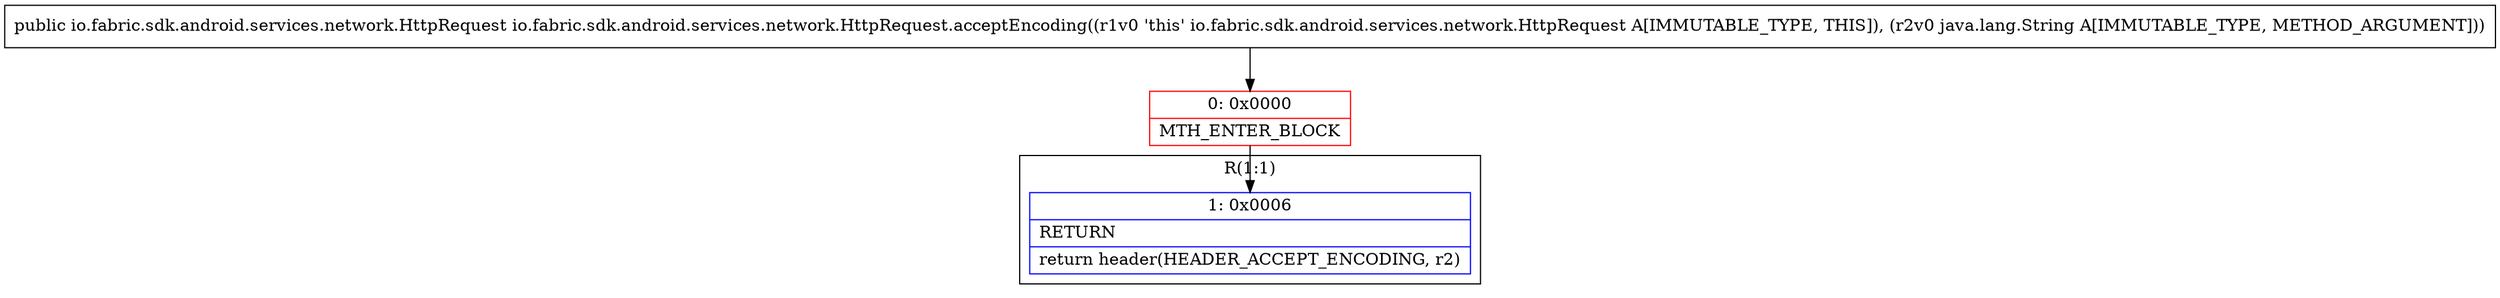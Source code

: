 digraph "CFG forio.fabric.sdk.android.services.network.HttpRequest.acceptEncoding(Ljava\/lang\/String;)Lio\/fabric\/sdk\/android\/services\/network\/HttpRequest;" {
subgraph cluster_Region_1929191208 {
label = "R(1:1)";
node [shape=record,color=blue];
Node_1 [shape=record,label="{1\:\ 0x0006|RETURN\l|return header(HEADER_ACCEPT_ENCODING, r2)\l}"];
}
Node_0 [shape=record,color=red,label="{0\:\ 0x0000|MTH_ENTER_BLOCK\l}"];
MethodNode[shape=record,label="{public io.fabric.sdk.android.services.network.HttpRequest io.fabric.sdk.android.services.network.HttpRequest.acceptEncoding((r1v0 'this' io.fabric.sdk.android.services.network.HttpRequest A[IMMUTABLE_TYPE, THIS]), (r2v0 java.lang.String A[IMMUTABLE_TYPE, METHOD_ARGUMENT])) }"];
MethodNode -> Node_0;
Node_0 -> Node_1;
}

